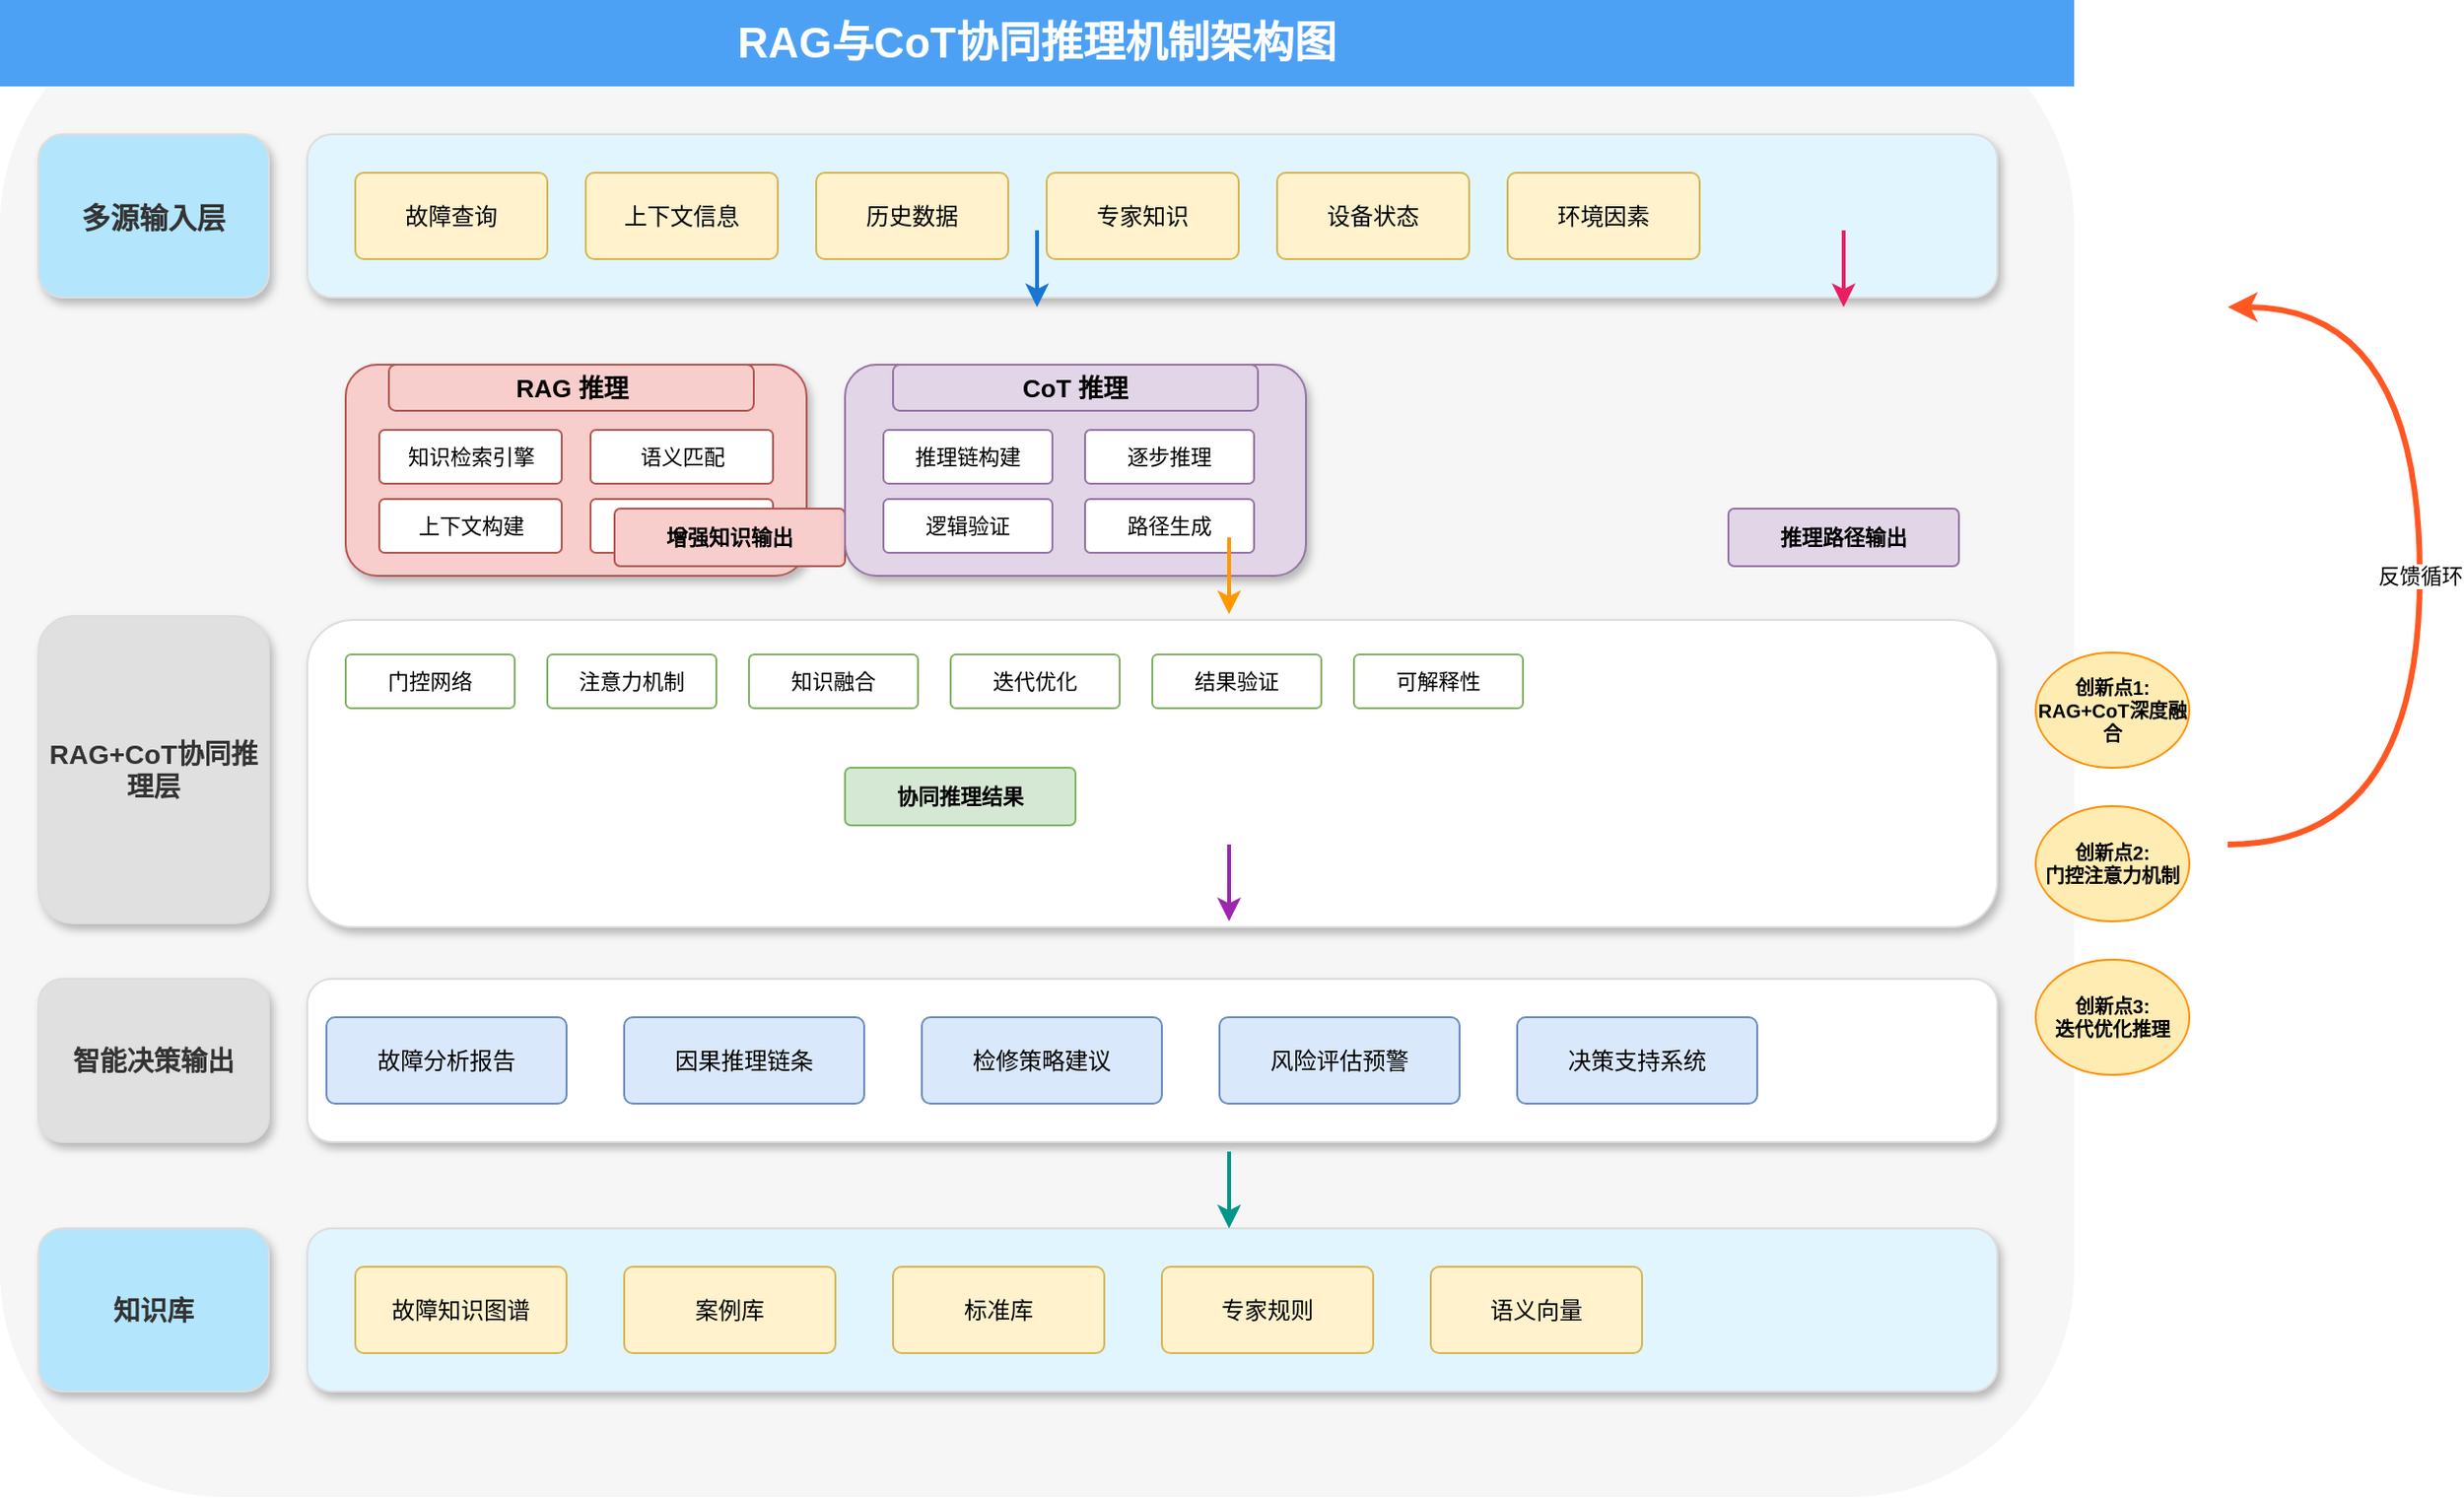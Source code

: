<mxfile version="21.0.0" type="device">
  <diagram id="RAGCoTArchitecture" name="RAG与CoT协同推理机制架构图">
    <mxGraphModel dx="1422" dy="800" grid="1" gridSize="10" guides="1" tooltips="1" connect="1" arrows="1" fold="1" page="1" pageScale="1" pageWidth="1400" pageHeight="1000" math="0" shadow="0">
      <root>
        <mxCell id="0" />
        <mxCell id="1" parent="0" />
        
        <!-- 背景容器 -->
        <mxCell id="bg-container" value="" style="rounded=1;whiteSpace=wrap;html=1;fillColor=#F6F6F6;strokeColor=none;" vertex="1" parent="1">
          <mxGeometry x="40" y="40" width="1080" height="780" as="geometry"/>
        </mxCell>
        <!-- 标题栏 -->
        <mxCell id="header-bar" value="" style="rounded=0;whiteSpace=wrap;html=1;fillColor=#4DA1F5;strokeColor=none;" vertex="1" parent="1">
          <mxGeometry x="40" y="40" width="1080" height="45" as="geometry"/>
        </mxCell>
        <!-- 标题 -->
        <mxCell id="title" value="RAG与CoT协同推理机制架构图" style="text;html=1;strokeColor=none;fillColor=none;align=center;verticalAlign=middle;whiteSpace=wrap;rounded=0;fontSize=22;fontStyle=1;fontColor=#FFFFFF;" vertex="1" parent="1">
          <mxGeometry x="110" y="40" width="940" height="45" as="geometry" />
        </mxCell>
        
        <!-- 多源输入层 -->
        <mxCell id="inputLayer" value="" style="rounded=1;whiteSpace=wrap;html=1;fillColor=#E1F5FE;strokeColor=#dddddd;shadow=1;strokeWidth=1;arcSize=15;" vertex="1" parent="1">
          <mxGeometry x="200" y="110" width="880" height="85" as="geometry" />
        </mxCell>
        <mxCell id="inputLayer-label" value="多源输入层" style="rounded=1;whiteSpace=wrap;html=1;fillColor=#B3E5FC;strokeColor=#dddddd;fontSize=15;fontStyle=1;fontColor=#333333;shadow=1;strokeWidth=1;align=center;verticalAlign=middle;arcSize=15;" vertex="1" parent="1">
          <mxGeometry x="60" y="110" width="120" height="85" as="geometry" />
        </mxCell>
        
        <!-- 输入组件 -->
        <mxCell id="faultQuery" value="故障查询" style="rounded=1;whiteSpace=wrap;html=1;fillColor=#fff2cc;strokeColor=#d6b656;arcSize=10;fontSize=12;" vertex="1" parent="1">
          <mxGeometry x="225" y="130" width="100" height="45" as="geometry" />
        </mxCell>
        
        <mxCell id="contextInfo" value="上下文信息" style="rounded=1;whiteSpace=wrap;html=1;fillColor=#fff2cc;strokeColor=#d6b656;arcSize=10;fontSize=12;" vertex="1" parent="1">
          <mxGeometry x="345" y="130" width="100" height="45" as="geometry" />
        </mxCell>
        
        <mxCell id="historicalData" value="历史数据" style="rounded=1;whiteSpace=wrap;html=1;fillColor=#fff2cc;strokeColor=#d6b656;arcSize=10;fontSize=12;" vertex="1" parent="1">
          <mxGeometry x="465" y="130" width="100" height="45" as="geometry" />
        </mxCell>
        
        <mxCell id="expertKnowledge" value="专家知识" style="rounded=1;whiteSpace=wrap;html=1;fillColor=#fff2cc;strokeColor=#d6b656;arcSize=10;fontSize=12;" vertex="1" parent="1">
          <mxGeometry x="585" y="130" width="100" height="45" as="geometry" />
        </mxCell>
        
        <mxCell id="equipmentStatus" value="设备状态" style="rounded=1;whiteSpace=wrap;html=1;fillColor=#fff2cc;strokeColor=#d6b656;arcSize=10;fontSize=12;" vertex="1" parent="1">
          <mxGeometry x="705" y="130" width="100" height="45" as="geometry" />
        </mxCell>
        
        <mxCell id="environmentalFactors" value="环境因素" style="rounded=1;whiteSpace=wrap;html=1;fillColor=#fff2cc;strokeColor=#d6b656;arcSize=10;fontSize=12;" vertex="1" parent="1">
          <mxGeometry x="825" y="130" width="100" height="45" as="geometry" />
        </mxCell>
        
        <!-- RAG模块 -->
        <mxCell id="ragModule" value="" style="rounded=1;whiteSpace=wrap;html=1;fillColor=#f8cecc;strokeColor=#b85450;fontSize=12;fontStyle=1;arcSize=15;shadow=1;strokeWidth=1;" vertex="1" parent="1">
          <mxGeometry x="220" y="230" width="240" height="110" as="geometry" />
        </mxCell>
        <mxCell id="rag-label" value="RAG 推理" style="rounded=1;whiteSpace=wrap;html=1;fillColor=#f8cecc;strokeColor=#b85450;fontSize=13;fontStyle=1;arcSize=15;" vertex="1" parent="1">
          <mxGeometry x="242.5" y="230" width="190" height="24" as="geometry" />
        </mxCell>
        
        <!-- RAG组件 -->
        <mxCell id="knowledgeRetrieval" value="知识检索引擎" style="rounded=1;whiteSpace=wrap;html=1;fillColor=#ffffff;strokeColor=#b85450;arcSize=10;fontSize=11;" vertex="1" parent="1">
          <mxGeometry x="237.5" y="264" width="95" height="28" as="geometry" />
        </mxCell>
        
        <mxCell id="semanticMatching" value="语义匹配" style="rounded=1;whiteSpace=wrap;html=1;fillColor=#ffffff;strokeColor=#b85450;arcSize=10;fontSize=11;" vertex="1" parent="1">
          <mxGeometry x="347.5" y="264" width="95" height="28" as="geometry" />
        </mxCell>
        
        <mxCell id="contextBuilding" value="上下文构建" style="rounded=1;whiteSpace=wrap;html=1;fillColor=#ffffff;strokeColor=#b85450;arcSize=10;fontSize=11;" vertex="1" parent="1">
          <mxGeometry x="237.5" y="300" width="95" height="28" as="geometry" />
        </mxCell>
        
        <mxCell id="knowledgeFusion" value="知识融合" style="rounded=1;whiteSpace=wrap;html=1;fillColor=#ffffff;strokeColor=#b85450;arcSize=10;fontSize=11;" vertex="1" parent="1">
          <mxGeometry x="347.5" y="300" width="95" height="28" as="geometry" />
        </mxCell>
        
        <mxCell id="ragOutput" value="增强知识输出" style="rounded=1;whiteSpace=wrap;html=1;fillColor=#f8cecc;strokeColor=#b85450;fontStyle=1;arcSize=10;fontSize=11;" vertex="1" parent="1">
          <mxGeometry x="360" y="305" width="120" height="30" as="geometry" />
        </mxCell>
        
        <!-- CoT模块 -->
        <mxCell id="cotModule" value="" style="rounded=1;whiteSpace=wrap;html=1;fillColor=#e1d5e7;strokeColor=#9673a6;fontSize=12;fontStyle=1;arcSize=15;shadow=1;strokeWidth=1;" vertex="1" parent="1">
          <mxGeometry x="480" y="230" width="240" height="110" as="geometry" />
        </mxCell>
        <mxCell id="cot-label" value="CoT 推理" style="rounded=1;whiteSpace=wrap;html=1;fillColor=#e1d5e7;strokeColor=#9673a6;fontSize=13;fontStyle=1;arcSize=15;" vertex="1" parent="1">
          <mxGeometry x="505" y="230" width="190" height="24" as="geometry" />
        </mxCell>
        
        <!-- CoT组件 -->
        <mxCell id="reasoningChain" value="推理链构建" style="rounded=1;whiteSpace=wrap;html=1;fillColor=#ffffff;strokeColor=#9673a6;arcSize=10;fontSize=11;" vertex="1" parent="1">
          <mxGeometry x="500" y="264" width="88" height="28" as="geometry" />
        </mxCell>
        
        <mxCell id="stepByStep" value="逐步推理" style="rounded=1;whiteSpace=wrap;html=1;fillColor=#ffffff;strokeColor=#9673a6;arcSize=10;fontSize=11;" vertex="1" parent="1">
          <mxGeometry x="605" y="264" width="88" height="28" as="geometry" />
        </mxCell>
        
        <mxCell id="logicalVerification" value="逻辑验证" style="rounded=1;whiteSpace=wrap;html=1;fillColor=#ffffff;strokeColor=#9673a6;arcSize=10;fontSize=11;" vertex="1" parent="1">
          <mxGeometry x="500" y="300" width="88" height="28" as="geometry" />
        </mxCell>
        
        <mxCell id="pathGeneration" value="路径生成" style="rounded=1;whiteSpace=wrap;html=1;fillColor=#ffffff;strokeColor=#9673a6;arcSize=10;fontSize=11;" vertex="1" parent="1">
          <mxGeometry x="605" y="300" width="88" height="28" as="geometry" />
        </mxCell>
        
        <mxCell id="cotOutput" value="推理路径输出" style="rounded=1;whiteSpace=wrap;html=1;fillColor=#e1d5e7;strokeColor=#9673a6;fontStyle=1;arcSize=10;fontSize=11;" vertex="1" parent="1">
          <mxGeometry x="940" y="305" width="120" height="30" as="geometry" />
        </mxCell>
        
        <!-- 协同推理层 -->
        <mxCell id="collaborativeLayer" value="" style="rounded=1;whiteSpace=wrap;html=1;fillColor=#FFFFFF;strokeColor=#dddddd;shadow=1;strokeWidth=1;arcSize=15;" vertex="1" parent="1">
          <mxGeometry x="200" y="363" width="880" height="160" as="geometry" />
        </mxCell>
        <mxCell id="collaborativeLayer-label" value="RAG+CoT协同推理层" style="rounded=1;whiteSpace=wrap;html=1;fillColor=#E0E0E0;strokeColor=#dddddd;fontSize=14;fontStyle=1;fontColor=#333333;shadow=1;strokeWidth=1;align=center;verticalAlign=middle;arcSize=15;" vertex="1" parent="1">
          <mxGeometry x="60" y="361" width="120" height="160" as="geometry" />
        </mxCell>
        
        <!-- 协同机制组件 -->
        <mxCell id="gateway" value="门控网络" style="rounded=1;whiteSpace=wrap;html=1;fillColor=#ffffff;strokeColor=#82b366;arcSize=10;fontSize=11;" vertex="1" parent="1">
          <mxGeometry x="220" y="381" width="88" height="28" as="geometry" />
        </mxCell>
        
        <mxCell id="attention" value="注意力机制" style="rounded=1;whiteSpace=wrap;html=1;fillColor=#ffffff;strokeColor=#82b366;arcSize=10;fontSize=11;" vertex="1" parent="1">
          <mxGeometry x="325" y="381" width="88" height="28" as="geometry" />
        </mxCell>
        
        <mxCell id="fusion" value="知识融合" style="rounded=1;whiteSpace=wrap;html=1;fillColor=#ffffff;strokeColor=#82b366;arcSize=10;fontSize=11;" vertex="1" parent="1">
          <mxGeometry x="430" y="381" width="88" height="28" as="geometry" />
        </mxCell>
        
        <mxCell id="iterative" value="迭代优化" style="rounded=1;whiteSpace=wrap;html=1;fillColor=#ffffff;strokeColor=#82b366;arcSize=10;fontSize=11;" vertex="1" parent="1">
          <mxGeometry x="535" y="381" width="88" height="28" as="geometry" />
        </mxCell>
        
        <mxCell id="validation" value="结果验证" style="rounded=1;whiteSpace=wrap;html=1;fillColor=#ffffff;strokeColor=#82b366;arcSize=10;fontSize=11;" vertex="1" parent="1">
          <mxGeometry x="640" y="381" width="88" height="28" as="geometry" />
        </mxCell>
        
        <mxCell id="explanation" value="可解释性" style="rounded=1;whiteSpace=wrap;html=1;fillColor=#ffffff;strokeColor=#82b366;arcSize=10;fontSize=11;" vertex="1" parent="1">
          <mxGeometry x="745" y="381" width="88" height="28" as="geometry" />
        </mxCell>
        
        <mxCell id="collaborativeOutput" value="协同推理结果" style="rounded=1;whiteSpace=wrap;html=1;fillColor=#d5e8d4;strokeColor=#82b366;fontStyle=1;arcSize=10;fontSize=11;" vertex="1" parent="1">
          <mxGeometry x="480" y="440" width="120" height="30" as="geometry" />
        </mxCell>
        
        <!-- 输出层 -->
        <mxCell id="outputLayer" value="" style="rounded=1;whiteSpace=wrap;html=1;fillColor=#FFFFFF;strokeColor=#dddddd;shadow=1;strokeWidth=1;arcSize=15;" vertex="1" parent="1">
          <mxGeometry x="200" y="550" width="880" height="85" as="geometry" />
        </mxCell>
        <mxCell id="outputLayer-label" value="智能决策输出" style="rounded=1;whiteSpace=wrap;html=1;fillColor=#E0E0E0;strokeColor=#dddddd;fontSize=14;fontStyle=1;fontColor=#333333;shadow=1;strokeWidth=1;align=center;verticalAlign=middle;arcSize=15;" vertex="1" parent="1">
          <mxGeometry x="60" y="550" width="120" height="85" as="geometry" />
        </mxCell>
        
        <!-- 输出项目 -->
        <mxCell id="faultAnalysis" value="故障分析报告" style="rounded=1;whiteSpace=wrap;html=1;fillColor=#dae8fc;strokeColor=#6c8ebf;arcSize=10;fontSize=12;" vertex="1" parent="1">
          <mxGeometry x="210" y="570" width="125" height="45" as="geometry" />
        </mxCell>
        
        <mxCell id="rootCause" value="因果推理链条" style="rounded=1;whiteSpace=wrap;html=1;fillColor=#dae8fc;strokeColor=#6c8ebf;arcSize=10;fontSize=12;" vertex="1" parent="1">
          <mxGeometry x="365" y="570" width="125" height="45" as="geometry" />
        </mxCell>
        
        <mxCell id="repairStrategy" value="检修策略建议" style="rounded=1;whiteSpace=wrap;html=1;fillColor=#dae8fc;strokeColor=#6c8ebf;arcSize=10;fontSize=12;" vertex="1" parent="1">
          <mxGeometry x="520" y="570" width="125" height="45" as="geometry" />
        </mxCell>
        
        <mxCell id="riskAssessment" value="风险评估预警" style="rounded=1;whiteSpace=wrap;html=1;fillColor=#dae8fc;strokeColor=#6c8ebf;arcSize=10;fontSize=12;" vertex="1" parent="1">
          <mxGeometry x="675" y="570" width="125" height="45" as="geometry" />
        </mxCell>
        
        <mxCell id="reasoningPath" value="决策支持系统" style="rounded=1;whiteSpace=wrap;html=1;fillColor=#dae8fc;strokeColor=#6c8ebf;arcSize=10;fontSize=12;" vertex="1" parent="1">
          <mxGeometry x="830" y="570" width="125" height="45" as="geometry" />
        </mxCell>
        
        <!-- 知识库 -->
        <mxCell id="knowledgeBase" value="" style="rounded=1;whiteSpace=wrap;html=1;fillColor=#E1F5FE;strokeColor=#dddddd;shadow=1;strokeWidth=1;arcSize=15;" vertex="1" parent="1">
          <mxGeometry x="200" y="680" width="880" height="85" as="geometry" />
        </mxCell>
        <mxCell id="knowledgeBase-label" value="知识库" style="rounded=1;whiteSpace=wrap;html=1;fillColor=#B3E5FC;strokeColor=#dddddd;fontSize=14;fontStyle=1;fontColor=#333333;shadow=1;strokeWidth=1;align=center;verticalAlign=middle;arcSize=15;" vertex="1" parent="1">
          <mxGeometry x="60" y="680" width="120" height="85" as="geometry" />
        </mxCell>
        
        <!-- 知识库组件 -->
        <mxCell id="faultKG" value="故障知识图谱" style="rounded=1;whiteSpace=wrap;html=1;fillColor=#fff2cc;strokeColor=#d6b656;arcSize=10;fontSize=12;" vertex="1" parent="1">
          <mxGeometry x="225" y="700" width="110" height="45" as="geometry" />
        </mxCell>
        
        <mxCell id="caseLibrary" value="案例库" style="rounded=1;whiteSpace=wrap;html=1;fillColor=#fff2cc;strokeColor=#d6b656;arcSize=10;fontSize=12;" vertex="1" parent="1">
          <mxGeometry x="365" y="700" width="110" height="45" as="geometry" />
        </mxCell>
        
        <mxCell id="standardLibrary" value="标准库" style="rounded=1;whiteSpace=wrap;html=1;fillColor=#fff2cc;strokeColor=#d6b656;arcSize=10;fontSize=12;" vertex="1" parent="1">
          <mxGeometry x="505" y="700" width="110" height="45" as="geometry" />
        </mxCell>
        
        <mxCell id="expertRules" value="专家规则" style="rounded=1;whiteSpace=wrap;html=1;fillColor=#fff2cc;strokeColor=#d6b656;arcSize=10;fontSize=12;" vertex="1" parent="1">
          <mxGeometry x="645" y="700" width="110" height="45" as="geometry" />
        </mxCell>
        
        <mxCell id="semanticVectors" value="语义向量" style="rounded=1;whiteSpace=wrap;html=1;fillColor=#fff2cc;strokeColor=#d6b656;arcSize=10;fontSize=12;" vertex="1" parent="1">
          <mxGeometry x="785" y="700" width="110" height="45" as="geometry" />
        </mxCell>
        
        <!-- 连接线 -->
        <mxCell id="flow1" value="" style="endArrow=classic;html=1;strokeWidth=2;strokeColor=#1976D2;" edge="1" parent="1">
          <mxGeometry width="50" height="50" relative="1" as="geometry">
            <mxPoint x="580" y="160" as="sourcePoint" />
            <mxPoint x="580" y="200" as="targetPoint" />
          </mxGeometry>
        </mxCell>
        
        <mxCell id="flow2" value="" style="endArrow=classic;html=1;strokeWidth=2;strokeColor=#E91E63;" edge="1" parent="1">
          <mxGeometry width="50" height="50" relative="1" as="geometry">
            <mxPoint x="1000" y="160" as="sourcePoint" />
            <mxPoint x="1000" y="200" as="targetPoint" />
          </mxGeometry>
        </mxCell>
        
        <mxCell id="flow3" value="" style="endArrow=classic;html=1;strokeWidth=2;strokeColor=#FF9800;" edge="1" parent="1">
          <mxGeometry width="50" height="50" relative="1" as="geometry">
            <mxPoint x="680" y="320" as="sourcePoint" />
            <mxPoint x="680" y="360" as="targetPoint" />
          </mxGeometry>
        </mxCell>
        
        <mxCell id="flow4" value="" style="endArrow=classic;html=1;strokeWidth=2;strokeColor=#9C27B0;" edge="1" parent="1">
          <mxGeometry width="50" height="50" relative="1" as="geometry">
            <mxPoint x="680" y="480" as="sourcePoint" />
            <mxPoint x="680" y="520" as="targetPoint" />
          </mxGeometry>
        </mxCell>
        
        <mxCell id="flow5" value="" style="endArrow=classic;html=1;strokeWidth=2;strokeColor=#009688;" edge="1" parent="1">
          <mxGeometry width="50" height="50" relative="1" as="geometry">
            <mxPoint x="680" y="640" as="sourcePoint" />
            <mxPoint x="680" y="680" as="targetPoint" />
          </mxGeometry>
        </mxCell>
        
        <!-- 反馈循环 -->
        <mxCell id="feedback" value="反馈循环" style="endArrow=classic;html=1;strokeWidth=3;strokeColor=#FF5722;curved=1;" edge="1" parent="1">
          <mxGeometry width="50" height="50" relative="1" as="geometry">
            <mxPoint x="1200" y="480" as="sourcePoint" />
            <mxPoint x="1200" y="200" as="targetPoint" />
            <Array as="points">
              <mxPoint x="1300" y="480" />
              <mxPoint x="1300" y="200" />
            </Array>
          </mxGeometry>
        </mxCell>
        
        <!-- 创新点标注 -->
        <mxCell id="innovation1" value="创新点1:&#xa;RAG+CoT深度融合" style="ellipse;whiteSpace=wrap;html=1;fillColor=#FFECB3;strokeColor=#FF8F00;fontSize=10;fontStyle=1;" vertex="1" parent="1">
          <mxGeometry x="1100" y="380" width="80" height="60" as="geometry" />
        </mxCell>
        
        <mxCell id="innovation2" value="创新点2:&#xa;门控注意力机制" style="ellipse;whiteSpace=wrap;html=1;fillColor=#FFECB3;strokeColor=#FF8F00;fontSize=10;fontStyle=1;" vertex="1" parent="1">
          <mxGeometry x="1100" y="460" width="80" height="60" as="geometry" />
        </mxCell>
        
        <mxCell id="innovation3" value="创新点3:&#xa;迭代优化推理" style="ellipse;whiteSpace=wrap;html=1;fillColor=#FFECB3;strokeColor=#FF8F00;fontSize=10;fontStyle=1;" vertex="1" parent="1">
          <mxGeometry x="1100" y="540" width="80" height="60" as="geometry" />
        </mxCell>
        
      </root>
    </mxGraphModel>
  </diagram>
</mxfile>
